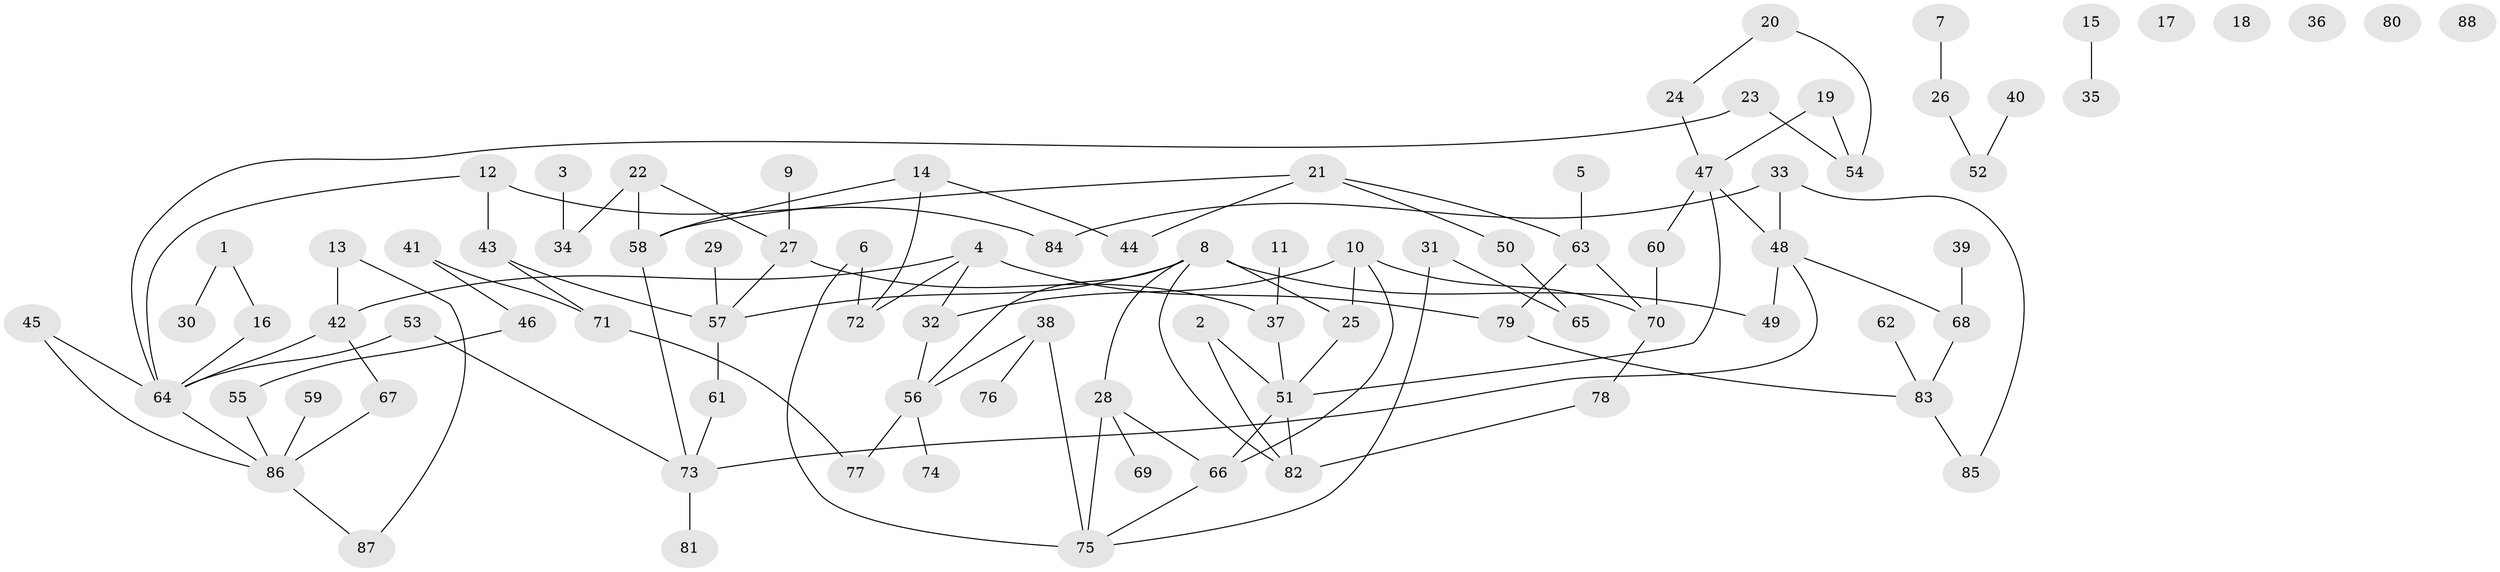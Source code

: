 // Generated by graph-tools (version 1.1) at 2025/00/03/09/25 03:00:46]
// undirected, 88 vertices, 111 edges
graph export_dot {
graph [start="1"]
  node [color=gray90,style=filled];
  1;
  2;
  3;
  4;
  5;
  6;
  7;
  8;
  9;
  10;
  11;
  12;
  13;
  14;
  15;
  16;
  17;
  18;
  19;
  20;
  21;
  22;
  23;
  24;
  25;
  26;
  27;
  28;
  29;
  30;
  31;
  32;
  33;
  34;
  35;
  36;
  37;
  38;
  39;
  40;
  41;
  42;
  43;
  44;
  45;
  46;
  47;
  48;
  49;
  50;
  51;
  52;
  53;
  54;
  55;
  56;
  57;
  58;
  59;
  60;
  61;
  62;
  63;
  64;
  65;
  66;
  67;
  68;
  69;
  70;
  71;
  72;
  73;
  74;
  75;
  76;
  77;
  78;
  79;
  80;
  81;
  82;
  83;
  84;
  85;
  86;
  87;
  88;
  1 -- 16;
  1 -- 30;
  2 -- 51;
  2 -- 82;
  3 -- 34;
  4 -- 32;
  4 -- 42;
  4 -- 72;
  4 -- 79;
  5 -- 63;
  6 -- 72;
  6 -- 75;
  7 -- 26;
  8 -- 25;
  8 -- 28;
  8 -- 49;
  8 -- 56;
  8 -- 57;
  8 -- 82;
  9 -- 27;
  10 -- 25;
  10 -- 32;
  10 -- 66;
  10 -- 70;
  11 -- 37;
  12 -- 43;
  12 -- 64;
  12 -- 84;
  13 -- 42;
  13 -- 87;
  14 -- 44;
  14 -- 58;
  14 -- 72;
  15 -- 35;
  16 -- 64;
  19 -- 47;
  19 -- 54;
  20 -- 24;
  20 -- 54;
  21 -- 44;
  21 -- 50;
  21 -- 58;
  21 -- 63;
  22 -- 27;
  22 -- 34;
  22 -- 58;
  23 -- 54;
  23 -- 64;
  24 -- 47;
  25 -- 51;
  26 -- 52;
  27 -- 37;
  27 -- 57;
  28 -- 66;
  28 -- 69;
  28 -- 75;
  29 -- 57;
  31 -- 65;
  31 -- 75;
  32 -- 56;
  33 -- 48;
  33 -- 84;
  33 -- 85;
  37 -- 51;
  38 -- 56;
  38 -- 75;
  38 -- 76;
  39 -- 68;
  40 -- 52;
  41 -- 46;
  41 -- 71;
  42 -- 64;
  42 -- 67;
  43 -- 57;
  43 -- 71;
  45 -- 64;
  45 -- 86;
  46 -- 55;
  47 -- 48;
  47 -- 51;
  47 -- 60;
  48 -- 49;
  48 -- 68;
  48 -- 73;
  50 -- 65;
  51 -- 66;
  51 -- 82;
  53 -- 64;
  53 -- 73;
  55 -- 86;
  56 -- 74;
  56 -- 77;
  57 -- 61;
  58 -- 73;
  59 -- 86;
  60 -- 70;
  61 -- 73;
  62 -- 83;
  63 -- 70;
  63 -- 79;
  64 -- 86;
  66 -- 75;
  67 -- 86;
  68 -- 83;
  70 -- 78;
  71 -- 77;
  73 -- 81;
  78 -- 82;
  79 -- 83;
  83 -- 85;
  86 -- 87;
}
